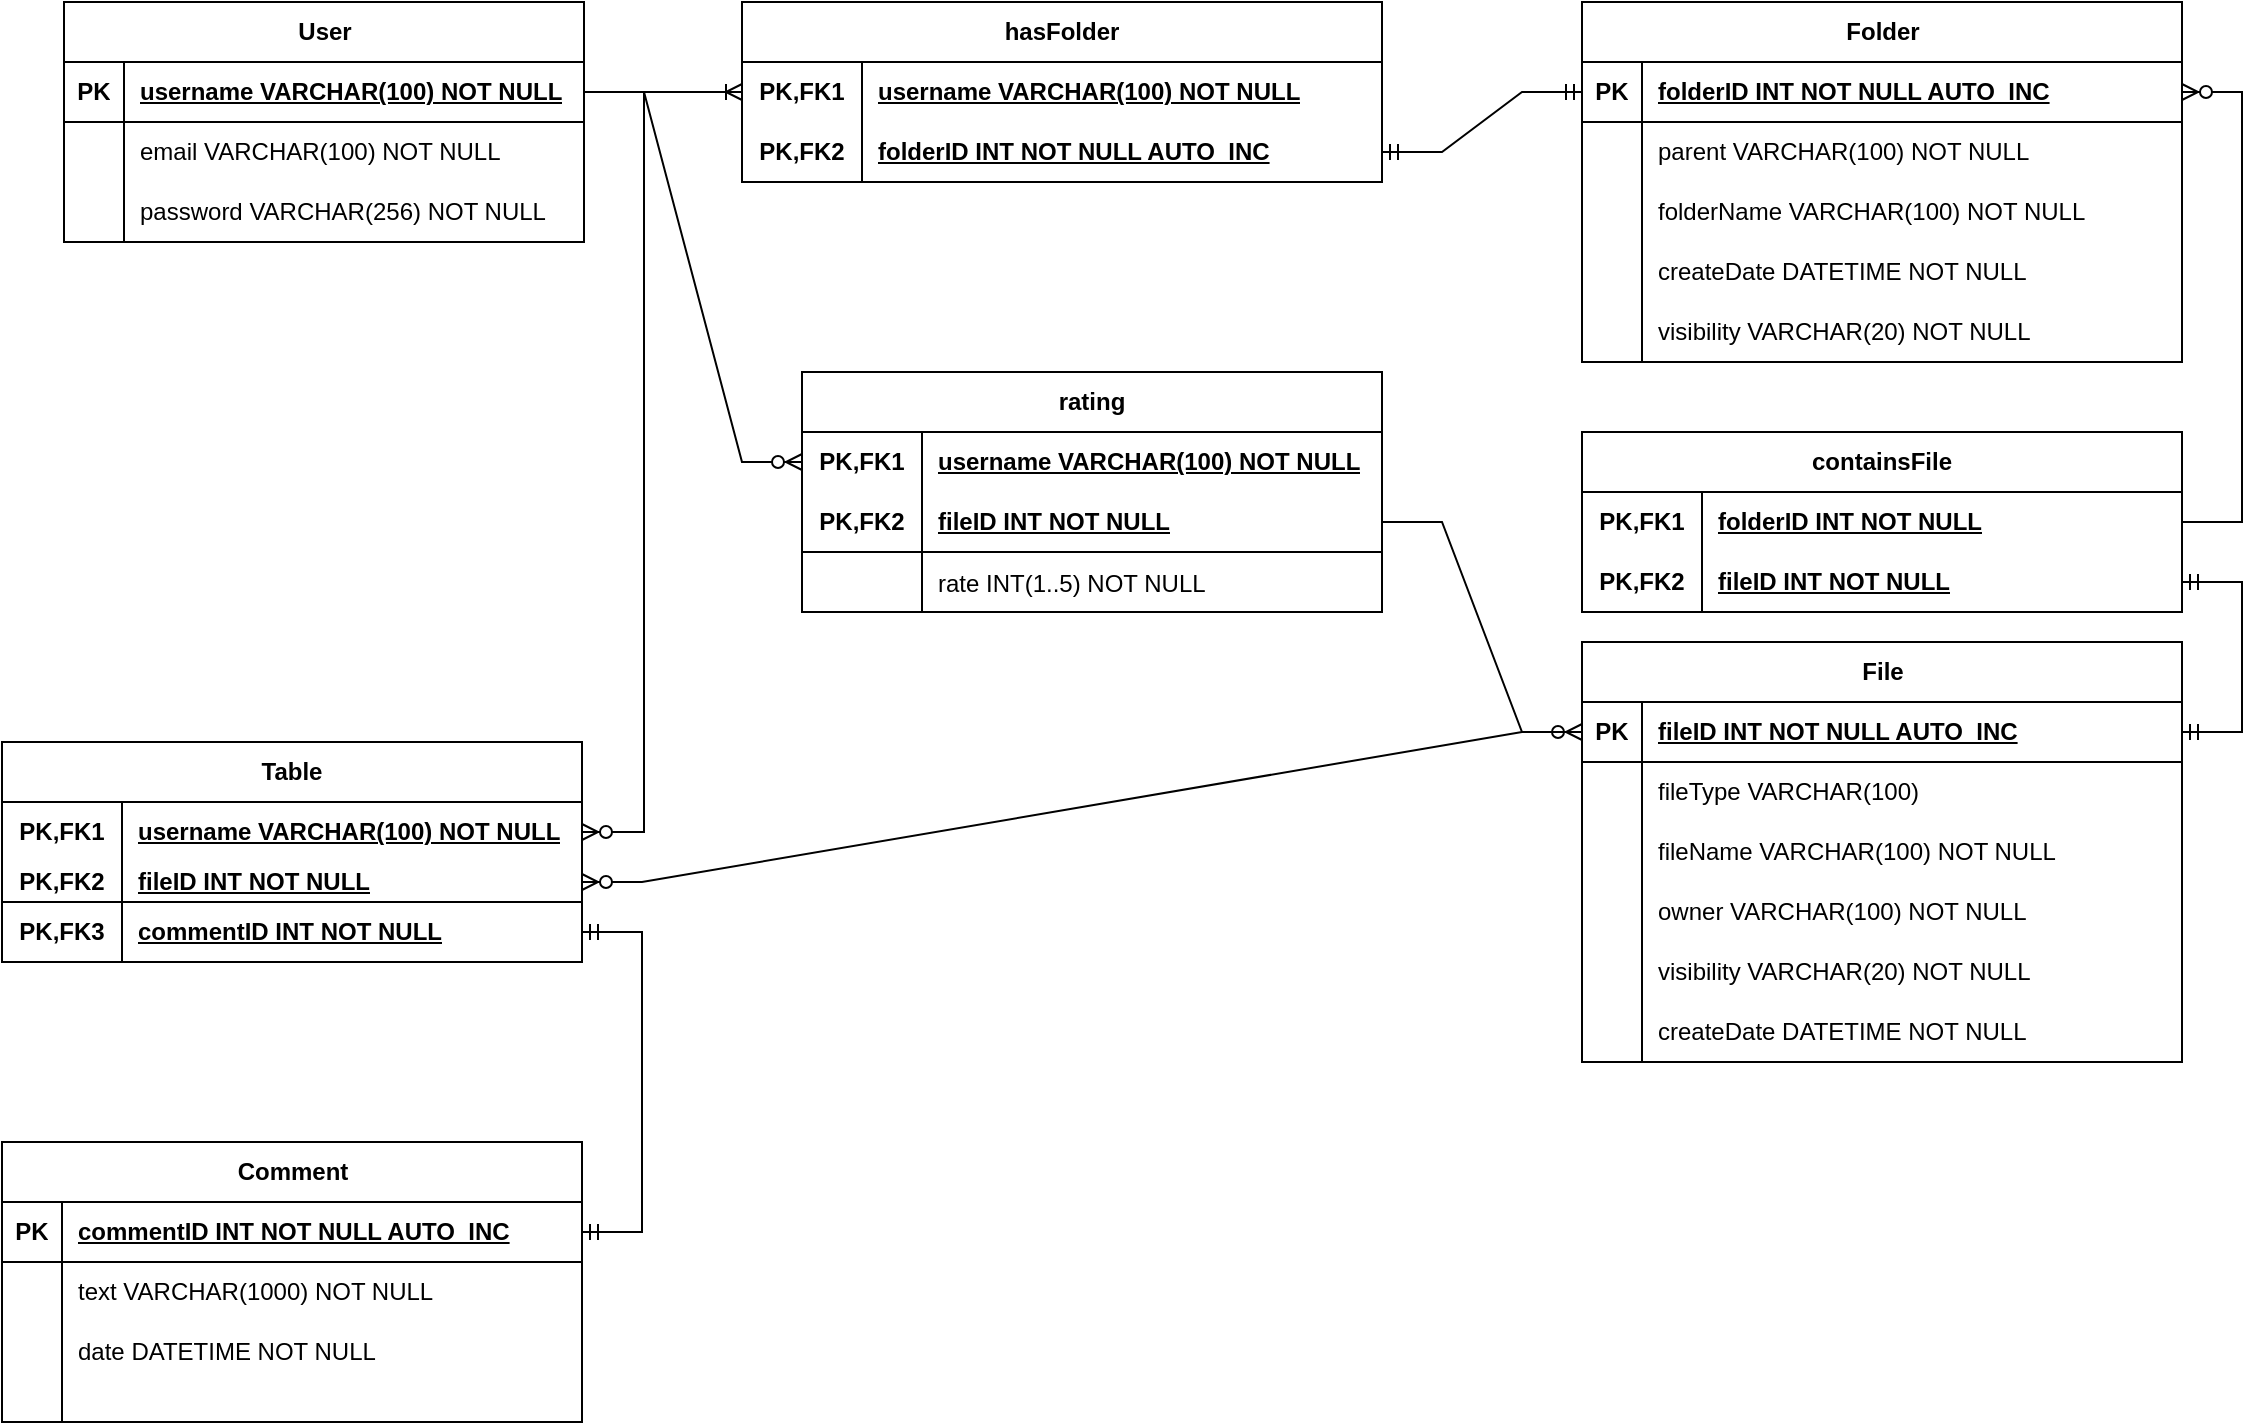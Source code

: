 <mxfile version="22.0.2" type="device">
  <diagram id="R2lEEEUBdFMjLlhIrx00" name="Page-1">
    <mxGraphModel dx="1276" dy="614" grid="1" gridSize="10" guides="1" tooltips="1" connect="1" arrows="1" fold="1" page="1" pageScale="1" pageWidth="850" pageHeight="1100" math="0" shadow="0" extFonts="Permanent Marker^https://fonts.googleapis.com/css?family=Permanent+Marker">
      <root>
        <mxCell id="0" />
        <mxCell id="1" parent="0" />
        <mxCell id="1cm0MZBUijVxS_en_-4K-15" value="User" style="shape=table;startSize=30;container=1;collapsible=1;childLayout=tableLayout;fixedRows=1;rowLines=0;fontStyle=1;align=center;resizeLast=1;html=1;" parent="1" vertex="1">
          <mxGeometry x="41" y="380" width="260" height="120" as="geometry" />
        </mxCell>
        <mxCell id="1cm0MZBUijVxS_en_-4K-16" value="" style="shape=tableRow;horizontal=0;startSize=0;swimlaneHead=0;swimlaneBody=0;fillColor=none;collapsible=0;dropTarget=0;points=[[0,0.5],[1,0.5]];portConstraint=eastwest;top=0;left=0;right=0;bottom=1;" parent="1cm0MZBUijVxS_en_-4K-15" vertex="1">
          <mxGeometry y="30" width="260" height="30" as="geometry" />
        </mxCell>
        <mxCell id="1cm0MZBUijVxS_en_-4K-17" value="PK" style="shape=partialRectangle;connectable=0;fillColor=none;top=0;left=0;bottom=0;right=0;fontStyle=1;overflow=hidden;whiteSpace=wrap;html=1;" parent="1cm0MZBUijVxS_en_-4K-16" vertex="1">
          <mxGeometry width="30" height="30" as="geometry">
            <mxRectangle width="30" height="30" as="alternateBounds" />
          </mxGeometry>
        </mxCell>
        <mxCell id="1cm0MZBUijVxS_en_-4K-18" value="username VARCHAR(100) NOT NULL" style="shape=partialRectangle;connectable=0;fillColor=none;top=0;left=0;bottom=0;right=0;align=left;spacingLeft=6;fontStyle=5;overflow=hidden;whiteSpace=wrap;html=1;" parent="1cm0MZBUijVxS_en_-4K-16" vertex="1">
          <mxGeometry x="30" width="230" height="30" as="geometry">
            <mxRectangle width="230" height="30" as="alternateBounds" />
          </mxGeometry>
        </mxCell>
        <mxCell id="1cm0MZBUijVxS_en_-4K-19" value="" style="shape=tableRow;horizontal=0;startSize=0;swimlaneHead=0;swimlaneBody=0;fillColor=none;collapsible=0;dropTarget=0;points=[[0,0.5],[1,0.5]];portConstraint=eastwest;top=0;left=0;right=0;bottom=0;" parent="1cm0MZBUijVxS_en_-4K-15" vertex="1">
          <mxGeometry y="60" width="260" height="30" as="geometry" />
        </mxCell>
        <mxCell id="1cm0MZBUijVxS_en_-4K-20" value="" style="shape=partialRectangle;connectable=0;fillColor=none;top=0;left=0;bottom=0;right=0;editable=1;overflow=hidden;whiteSpace=wrap;html=1;" parent="1cm0MZBUijVxS_en_-4K-19" vertex="1">
          <mxGeometry width="30" height="30" as="geometry">
            <mxRectangle width="30" height="30" as="alternateBounds" />
          </mxGeometry>
        </mxCell>
        <mxCell id="1cm0MZBUijVxS_en_-4K-21" value="email VARCHAR(100) NOT NULL" style="shape=partialRectangle;connectable=0;fillColor=none;top=0;left=0;bottom=0;right=0;align=left;spacingLeft=6;overflow=hidden;whiteSpace=wrap;html=1;" parent="1cm0MZBUijVxS_en_-4K-19" vertex="1">
          <mxGeometry x="30" width="230" height="30" as="geometry">
            <mxRectangle width="230" height="30" as="alternateBounds" />
          </mxGeometry>
        </mxCell>
        <mxCell id="1cm0MZBUijVxS_en_-4K-22" value="" style="shape=tableRow;horizontal=0;startSize=0;swimlaneHead=0;swimlaneBody=0;fillColor=none;collapsible=0;dropTarget=0;points=[[0,0.5],[1,0.5]];portConstraint=eastwest;top=0;left=0;right=0;bottom=0;" parent="1cm0MZBUijVxS_en_-4K-15" vertex="1">
          <mxGeometry y="90" width="260" height="30" as="geometry" />
        </mxCell>
        <mxCell id="1cm0MZBUijVxS_en_-4K-23" value="" style="shape=partialRectangle;connectable=0;fillColor=none;top=0;left=0;bottom=0;right=0;editable=1;overflow=hidden;whiteSpace=wrap;html=1;" parent="1cm0MZBUijVxS_en_-4K-22" vertex="1">
          <mxGeometry width="30" height="30" as="geometry">
            <mxRectangle width="30" height="30" as="alternateBounds" />
          </mxGeometry>
        </mxCell>
        <mxCell id="1cm0MZBUijVxS_en_-4K-24" value="password VARCHAR(256) NOT NULL" style="shape=partialRectangle;connectable=0;fillColor=none;top=0;left=0;bottom=0;right=0;align=left;spacingLeft=6;overflow=hidden;whiteSpace=wrap;html=1;" parent="1cm0MZBUijVxS_en_-4K-22" vertex="1">
          <mxGeometry x="30" width="230" height="30" as="geometry">
            <mxRectangle width="230" height="30" as="alternateBounds" />
          </mxGeometry>
        </mxCell>
        <mxCell id="1cm0MZBUijVxS_en_-4K-73" value="Comment" style="shape=table;startSize=30;container=1;collapsible=1;childLayout=tableLayout;fixedRows=1;rowLines=0;fontStyle=1;align=center;resizeLast=1;html=1;" parent="1" vertex="1">
          <mxGeometry x="10" y="950" width="290" height="140" as="geometry" />
        </mxCell>
        <mxCell id="1cm0MZBUijVxS_en_-4K-74" value="" style="shape=tableRow;horizontal=0;startSize=0;swimlaneHead=0;swimlaneBody=0;fillColor=none;collapsible=0;dropTarget=0;points=[[0,0.5],[1,0.5]];portConstraint=eastwest;top=0;left=0;right=0;bottom=1;" parent="1cm0MZBUijVxS_en_-4K-73" vertex="1">
          <mxGeometry y="30" width="290" height="30" as="geometry" />
        </mxCell>
        <mxCell id="1cm0MZBUijVxS_en_-4K-75" value="PK" style="shape=partialRectangle;connectable=0;fillColor=none;top=0;left=0;bottom=0;right=0;fontStyle=1;overflow=hidden;whiteSpace=wrap;html=1;" parent="1cm0MZBUijVxS_en_-4K-74" vertex="1">
          <mxGeometry width="30" height="30" as="geometry">
            <mxRectangle width="30" height="30" as="alternateBounds" />
          </mxGeometry>
        </mxCell>
        <mxCell id="1cm0MZBUijVxS_en_-4K-76" value="commentID INT NOT NULL AUTO_INC" style="shape=partialRectangle;connectable=0;fillColor=none;top=0;left=0;bottom=0;right=0;align=left;spacingLeft=6;fontStyle=5;overflow=hidden;whiteSpace=wrap;html=1;" parent="1cm0MZBUijVxS_en_-4K-74" vertex="1">
          <mxGeometry x="30" width="260" height="30" as="geometry">
            <mxRectangle width="260" height="30" as="alternateBounds" />
          </mxGeometry>
        </mxCell>
        <mxCell id="1cm0MZBUijVxS_en_-4K-77" value="" style="shape=tableRow;horizontal=0;startSize=0;swimlaneHead=0;swimlaneBody=0;fillColor=none;collapsible=0;dropTarget=0;points=[[0,0.5],[1,0.5]];portConstraint=eastwest;top=0;left=0;right=0;bottom=0;" parent="1cm0MZBUijVxS_en_-4K-73" vertex="1">
          <mxGeometry y="60" width="290" height="30" as="geometry" />
        </mxCell>
        <mxCell id="1cm0MZBUijVxS_en_-4K-78" value="" style="shape=partialRectangle;connectable=0;fillColor=none;top=0;left=0;bottom=0;right=0;editable=1;overflow=hidden;whiteSpace=wrap;html=1;" parent="1cm0MZBUijVxS_en_-4K-77" vertex="1">
          <mxGeometry width="30" height="30" as="geometry">
            <mxRectangle width="30" height="30" as="alternateBounds" />
          </mxGeometry>
        </mxCell>
        <mxCell id="1cm0MZBUijVxS_en_-4K-79" value="text VARCHAR(1000) NOT NULL" style="shape=partialRectangle;connectable=0;fillColor=none;top=0;left=0;bottom=0;right=0;align=left;spacingLeft=6;overflow=hidden;whiteSpace=wrap;html=1;" parent="1cm0MZBUijVxS_en_-4K-77" vertex="1">
          <mxGeometry x="30" width="260" height="30" as="geometry">
            <mxRectangle width="260" height="30" as="alternateBounds" />
          </mxGeometry>
        </mxCell>
        <mxCell id="1cm0MZBUijVxS_en_-4K-80" value="" style="shape=tableRow;horizontal=0;startSize=0;swimlaneHead=0;swimlaneBody=0;fillColor=none;collapsible=0;dropTarget=0;points=[[0,0.5],[1,0.5]];portConstraint=eastwest;top=0;left=0;right=0;bottom=0;" parent="1cm0MZBUijVxS_en_-4K-73" vertex="1">
          <mxGeometry y="90" width="290" height="30" as="geometry" />
        </mxCell>
        <mxCell id="1cm0MZBUijVxS_en_-4K-81" value="" style="shape=partialRectangle;connectable=0;fillColor=none;top=0;left=0;bottom=0;right=0;editable=1;overflow=hidden;whiteSpace=wrap;html=1;" parent="1cm0MZBUijVxS_en_-4K-80" vertex="1">
          <mxGeometry width="30" height="30" as="geometry">
            <mxRectangle width="30" height="30" as="alternateBounds" />
          </mxGeometry>
        </mxCell>
        <mxCell id="1cm0MZBUijVxS_en_-4K-82" value="date DATETIME NOT NULL" style="shape=partialRectangle;connectable=0;fillColor=none;top=0;left=0;bottom=0;right=0;align=left;spacingLeft=6;overflow=hidden;whiteSpace=wrap;html=1;" parent="1cm0MZBUijVxS_en_-4K-80" vertex="1">
          <mxGeometry x="30" width="260" height="30" as="geometry">
            <mxRectangle width="260" height="30" as="alternateBounds" />
          </mxGeometry>
        </mxCell>
        <mxCell id="1cm0MZBUijVxS_en_-4K-83" value="" style="shape=tableRow;horizontal=0;startSize=0;swimlaneHead=0;swimlaneBody=0;fillColor=none;collapsible=0;dropTarget=0;points=[[0,0.5],[1,0.5]];portConstraint=eastwest;top=0;left=0;right=0;bottom=0;" parent="1cm0MZBUijVxS_en_-4K-73" vertex="1">
          <mxGeometry y="120" width="290" height="20" as="geometry" />
        </mxCell>
        <mxCell id="1cm0MZBUijVxS_en_-4K-84" value="" style="shape=partialRectangle;connectable=0;fillColor=none;top=0;left=0;bottom=0;right=0;editable=1;overflow=hidden;whiteSpace=wrap;html=1;" parent="1cm0MZBUijVxS_en_-4K-83" vertex="1">
          <mxGeometry width="30" height="20" as="geometry">
            <mxRectangle width="30" height="20" as="alternateBounds" />
          </mxGeometry>
        </mxCell>
        <mxCell id="1cm0MZBUijVxS_en_-4K-85" value="" style="shape=partialRectangle;connectable=0;fillColor=none;top=0;left=0;bottom=0;right=0;align=left;spacingLeft=6;overflow=hidden;whiteSpace=wrap;html=1;" parent="1cm0MZBUijVxS_en_-4K-83" vertex="1">
          <mxGeometry x="30" width="260" height="20" as="geometry">
            <mxRectangle width="260" height="20" as="alternateBounds" />
          </mxGeometry>
        </mxCell>
        <mxCell id="1cm0MZBUijVxS_en_-4K-86" value="hasFolder" style="shape=table;startSize=30;container=1;collapsible=1;childLayout=tableLayout;fixedRows=1;rowLines=0;fontStyle=1;align=center;resizeLast=1;html=1;whiteSpace=wrap;" parent="1" vertex="1">
          <mxGeometry x="380" y="380" width="320" height="90" as="geometry" />
        </mxCell>
        <mxCell id="1cm0MZBUijVxS_en_-4K-87" value="" style="shape=tableRow;horizontal=0;startSize=0;swimlaneHead=0;swimlaneBody=0;fillColor=none;collapsible=0;dropTarget=0;points=[[0,0.5],[1,0.5]];portConstraint=eastwest;top=0;left=0;right=0;bottom=0;html=1;" parent="1cm0MZBUijVxS_en_-4K-86" vertex="1">
          <mxGeometry y="30" width="320" height="30" as="geometry" />
        </mxCell>
        <mxCell id="1cm0MZBUijVxS_en_-4K-88" value="PK,FK1" style="shape=partialRectangle;connectable=0;fillColor=none;top=0;left=0;bottom=0;right=0;fontStyle=1;overflow=hidden;html=1;whiteSpace=wrap;" parent="1cm0MZBUijVxS_en_-4K-87" vertex="1">
          <mxGeometry width="60" height="30" as="geometry">
            <mxRectangle width="60" height="30" as="alternateBounds" />
          </mxGeometry>
        </mxCell>
        <mxCell id="1cm0MZBUijVxS_en_-4K-89" value="username VARCHAR(100) NOT NULL" style="shape=partialRectangle;connectable=0;fillColor=none;top=0;left=0;bottom=0;right=0;align=left;spacingLeft=6;fontStyle=5;overflow=hidden;html=1;whiteSpace=wrap;" parent="1cm0MZBUijVxS_en_-4K-87" vertex="1">
          <mxGeometry x="60" width="260" height="30" as="geometry">
            <mxRectangle width="260" height="30" as="alternateBounds" />
          </mxGeometry>
        </mxCell>
        <mxCell id="1cm0MZBUijVxS_en_-4K-90" value="" style="shape=tableRow;horizontal=0;startSize=0;swimlaneHead=0;swimlaneBody=0;fillColor=none;collapsible=0;dropTarget=0;points=[[0,0.5],[1,0.5]];portConstraint=eastwest;top=0;left=0;right=0;bottom=1;html=1;" parent="1cm0MZBUijVxS_en_-4K-86" vertex="1">
          <mxGeometry y="60" width="320" height="30" as="geometry" />
        </mxCell>
        <mxCell id="1cm0MZBUijVxS_en_-4K-91" value="PK,FK2" style="shape=partialRectangle;connectable=0;fillColor=none;top=0;left=0;bottom=0;right=0;fontStyle=1;overflow=hidden;html=1;whiteSpace=wrap;" parent="1cm0MZBUijVxS_en_-4K-90" vertex="1">
          <mxGeometry width="60" height="30" as="geometry">
            <mxRectangle width="60" height="30" as="alternateBounds" />
          </mxGeometry>
        </mxCell>
        <mxCell id="1cm0MZBUijVxS_en_-4K-92" value="folderID INT NOT NULL AUTO_INC" style="shape=partialRectangle;connectable=0;fillColor=none;top=0;left=0;bottom=0;right=0;align=left;spacingLeft=6;fontStyle=5;overflow=hidden;html=1;whiteSpace=wrap;" parent="1cm0MZBUijVxS_en_-4K-90" vertex="1">
          <mxGeometry x="60" width="260" height="30" as="geometry">
            <mxRectangle width="260" height="30" as="alternateBounds" />
          </mxGeometry>
        </mxCell>
        <mxCell id="1cm0MZBUijVxS_en_-4K-99" value="containsFile" style="shape=table;startSize=30;container=1;collapsible=1;childLayout=tableLayout;fixedRows=1;rowLines=0;fontStyle=1;align=center;resizeLast=1;html=1;whiteSpace=wrap;" parent="1" vertex="1">
          <mxGeometry x="800" y="595" width="300" height="90" as="geometry" />
        </mxCell>
        <mxCell id="1cm0MZBUijVxS_en_-4K-100" value="" style="shape=tableRow;horizontal=0;startSize=0;swimlaneHead=0;swimlaneBody=0;fillColor=none;collapsible=0;dropTarget=0;points=[[0,0.5],[1,0.5]];portConstraint=eastwest;top=0;left=0;right=0;bottom=0;html=1;" parent="1cm0MZBUijVxS_en_-4K-99" vertex="1">
          <mxGeometry y="30" width="300" height="30" as="geometry" />
        </mxCell>
        <mxCell id="1cm0MZBUijVxS_en_-4K-101" value="PK,FK1" style="shape=partialRectangle;connectable=0;fillColor=none;top=0;left=0;bottom=0;right=0;fontStyle=1;overflow=hidden;html=1;whiteSpace=wrap;" parent="1cm0MZBUijVxS_en_-4K-100" vertex="1">
          <mxGeometry width="60" height="30" as="geometry">
            <mxRectangle width="60" height="30" as="alternateBounds" />
          </mxGeometry>
        </mxCell>
        <mxCell id="1cm0MZBUijVxS_en_-4K-102" value="folderID INT NOT NULL" style="shape=partialRectangle;connectable=0;fillColor=none;top=0;left=0;bottom=0;right=0;align=left;spacingLeft=6;fontStyle=5;overflow=hidden;html=1;whiteSpace=wrap;" parent="1cm0MZBUijVxS_en_-4K-100" vertex="1">
          <mxGeometry x="60" width="240" height="30" as="geometry">
            <mxRectangle width="240" height="30" as="alternateBounds" />
          </mxGeometry>
        </mxCell>
        <mxCell id="1cm0MZBUijVxS_en_-4K-103" value="" style="shape=tableRow;horizontal=0;startSize=0;swimlaneHead=0;swimlaneBody=0;fillColor=none;collapsible=0;dropTarget=0;points=[[0,0.5],[1,0.5]];portConstraint=eastwest;top=0;left=0;right=0;bottom=1;html=1;" parent="1cm0MZBUijVxS_en_-4K-99" vertex="1">
          <mxGeometry y="60" width="300" height="30" as="geometry" />
        </mxCell>
        <mxCell id="1cm0MZBUijVxS_en_-4K-104" value="PK,FK2" style="shape=partialRectangle;connectable=0;fillColor=none;top=0;left=0;bottom=0;right=0;fontStyle=1;overflow=hidden;html=1;whiteSpace=wrap;" parent="1cm0MZBUijVxS_en_-4K-103" vertex="1">
          <mxGeometry width="60" height="30" as="geometry">
            <mxRectangle width="60" height="30" as="alternateBounds" />
          </mxGeometry>
        </mxCell>
        <mxCell id="1cm0MZBUijVxS_en_-4K-105" value="fileID INT NOT NULL" style="shape=partialRectangle;connectable=0;fillColor=none;top=0;left=0;bottom=0;right=0;align=left;spacingLeft=6;fontStyle=5;overflow=hidden;html=1;whiteSpace=wrap;" parent="1cm0MZBUijVxS_en_-4K-103" vertex="1">
          <mxGeometry x="60" width="240" height="30" as="geometry">
            <mxRectangle width="240" height="30" as="alternateBounds" />
          </mxGeometry>
        </mxCell>
        <mxCell id="1cm0MZBUijVxS_en_-4K-106" value="rating" style="shape=table;startSize=30;container=1;collapsible=1;childLayout=tableLayout;fixedRows=1;rowLines=0;fontStyle=1;align=center;resizeLast=1;html=1;whiteSpace=wrap;" parent="1" vertex="1">
          <mxGeometry x="410" y="565" width="290" height="120" as="geometry" />
        </mxCell>
        <mxCell id="1cm0MZBUijVxS_en_-4K-107" value="" style="shape=tableRow;horizontal=0;startSize=0;swimlaneHead=0;swimlaneBody=0;fillColor=none;collapsible=0;dropTarget=0;points=[[0,0.5],[1,0.5]];portConstraint=eastwest;top=0;left=0;right=0;bottom=0;html=1;" parent="1cm0MZBUijVxS_en_-4K-106" vertex="1">
          <mxGeometry y="30" width="290" height="30" as="geometry" />
        </mxCell>
        <mxCell id="1cm0MZBUijVxS_en_-4K-108" value="PK,FK1" style="shape=partialRectangle;connectable=0;fillColor=none;top=0;left=0;bottom=0;right=0;fontStyle=1;overflow=hidden;html=1;whiteSpace=wrap;" parent="1cm0MZBUijVxS_en_-4K-107" vertex="1">
          <mxGeometry width="60" height="30" as="geometry">
            <mxRectangle width="60" height="30" as="alternateBounds" />
          </mxGeometry>
        </mxCell>
        <mxCell id="1cm0MZBUijVxS_en_-4K-109" value="username VARCHAR(100) NOT NULL" style="shape=partialRectangle;connectable=0;fillColor=none;top=0;left=0;bottom=0;right=0;align=left;spacingLeft=6;fontStyle=5;overflow=hidden;html=1;whiteSpace=wrap;" parent="1cm0MZBUijVxS_en_-4K-107" vertex="1">
          <mxGeometry x="60" width="230" height="30" as="geometry">
            <mxRectangle width="230" height="30" as="alternateBounds" />
          </mxGeometry>
        </mxCell>
        <mxCell id="1cm0MZBUijVxS_en_-4K-110" value="" style="shape=tableRow;horizontal=0;startSize=0;swimlaneHead=0;swimlaneBody=0;fillColor=none;collapsible=0;dropTarget=0;points=[[0,0.5],[1,0.5]];portConstraint=eastwest;top=0;left=0;right=0;bottom=1;html=1;" parent="1cm0MZBUijVxS_en_-4K-106" vertex="1">
          <mxGeometry y="60" width="290" height="30" as="geometry" />
        </mxCell>
        <mxCell id="1cm0MZBUijVxS_en_-4K-111" value="PK,FK2" style="shape=partialRectangle;connectable=0;fillColor=none;top=0;left=0;bottom=0;right=0;fontStyle=1;overflow=hidden;html=1;whiteSpace=wrap;" parent="1cm0MZBUijVxS_en_-4K-110" vertex="1">
          <mxGeometry width="60" height="30" as="geometry">
            <mxRectangle width="60" height="30" as="alternateBounds" />
          </mxGeometry>
        </mxCell>
        <mxCell id="1cm0MZBUijVxS_en_-4K-112" value="fileID INT NOT NULL" style="shape=partialRectangle;connectable=0;fillColor=none;top=0;left=0;bottom=0;right=0;align=left;spacingLeft=6;fontStyle=5;overflow=hidden;html=1;whiteSpace=wrap;" parent="1cm0MZBUijVxS_en_-4K-110" vertex="1">
          <mxGeometry x="60" width="230" height="30" as="geometry">
            <mxRectangle width="230" height="30" as="alternateBounds" />
          </mxGeometry>
        </mxCell>
        <mxCell id="fWBRbAvuqXRC6kfgmsuC-2" value="" style="shape=tableRow;horizontal=0;startSize=0;swimlaneHead=0;swimlaneBody=0;fillColor=none;collapsible=0;dropTarget=0;points=[[0,0.5],[1,0.5]];portConstraint=eastwest;top=0;left=0;right=0;bottom=0;" vertex="1" parent="1cm0MZBUijVxS_en_-4K-106">
          <mxGeometry y="90" width="290" height="30" as="geometry" />
        </mxCell>
        <mxCell id="fWBRbAvuqXRC6kfgmsuC-3" value="" style="shape=partialRectangle;connectable=0;fillColor=none;top=0;left=0;bottom=0;right=0;editable=1;overflow=hidden;" vertex="1" parent="fWBRbAvuqXRC6kfgmsuC-2">
          <mxGeometry width="60" height="30" as="geometry">
            <mxRectangle width="60" height="30" as="alternateBounds" />
          </mxGeometry>
        </mxCell>
        <mxCell id="fWBRbAvuqXRC6kfgmsuC-4" value="rate INT(1..5) NOT NULL" style="shape=partialRectangle;connectable=0;fillColor=none;top=0;left=0;bottom=0;right=0;align=left;spacingLeft=6;overflow=hidden;" vertex="1" parent="fWBRbAvuqXRC6kfgmsuC-2">
          <mxGeometry x="60" width="230" height="30" as="geometry">
            <mxRectangle width="230" height="30" as="alternateBounds" />
          </mxGeometry>
        </mxCell>
        <mxCell id="1cm0MZBUijVxS_en_-4K-127" value="" style="edgeStyle=entityRelationEdgeStyle;fontSize=12;html=1;endArrow=ERoneToMany;rounded=0;" parent="1" source="1cm0MZBUijVxS_en_-4K-16" target="1cm0MZBUijVxS_en_-4K-87" edge="1">
          <mxGeometry width="100" height="100" relative="1" as="geometry">
            <mxPoint x="550" y="650" as="sourcePoint" />
            <mxPoint x="650" y="550" as="targetPoint" />
          </mxGeometry>
        </mxCell>
        <mxCell id="1cm0MZBUijVxS_en_-4K-128" value="" style="edgeStyle=entityRelationEdgeStyle;fontSize=12;html=1;endArrow=ERmandOne;startArrow=ERmandOne;rounded=0;" parent="1" source="1cm0MZBUijVxS_en_-4K-90" target="1cm0MZBUijVxS_en_-4K-29" edge="1">
          <mxGeometry width="100" height="100" relative="1" as="geometry">
            <mxPoint x="580" y="510" as="sourcePoint" />
            <mxPoint x="650" y="550" as="targetPoint" />
            <Array as="points">
              <mxPoint x="560" y="490" />
            </Array>
          </mxGeometry>
        </mxCell>
        <mxCell id="1cm0MZBUijVxS_en_-4K-129" value="" style="edgeStyle=entityRelationEdgeStyle;fontSize=12;html=1;endArrow=ERzeroToMany;endFill=1;rounded=0;" parent="1" source="1cm0MZBUijVxS_en_-4K-100" target="1cm0MZBUijVxS_en_-4K-29" edge="1">
          <mxGeometry width="100" height="100" relative="1" as="geometry">
            <mxPoint x="550" y="650" as="sourcePoint" />
            <mxPoint x="650" y="550" as="targetPoint" />
          </mxGeometry>
        </mxCell>
        <mxCell id="1cm0MZBUijVxS_en_-4K-130" value="" style="edgeStyle=entityRelationEdgeStyle;fontSize=12;html=1;endArrow=ERmandOne;startArrow=ERmandOne;rounded=0;" parent="1" source="1cm0MZBUijVxS_en_-4K-44" target="1cm0MZBUijVxS_en_-4K-103" edge="1">
          <mxGeometry width="100" height="100" relative="1" as="geometry">
            <mxPoint x="570" y="720" as="sourcePoint" />
            <mxPoint x="670" y="620" as="targetPoint" />
          </mxGeometry>
        </mxCell>
        <mxCell id="1cm0MZBUijVxS_en_-4K-131" value="" style="edgeStyle=entityRelationEdgeStyle;fontSize=12;html=1;endArrow=ERzeroToMany;endFill=1;rounded=0;" parent="1" source="1cm0MZBUijVxS_en_-4K-16" target="1cm0MZBUijVxS_en_-4K-107" edge="1">
          <mxGeometry width="100" height="100" relative="1" as="geometry">
            <mxPoint x="570" y="720" as="sourcePoint" />
            <mxPoint x="670" y="620" as="targetPoint" />
          </mxGeometry>
        </mxCell>
        <mxCell id="1cm0MZBUijVxS_en_-4K-132" value="" style="edgeStyle=entityRelationEdgeStyle;fontSize=12;html=1;endArrow=ERzeroToMany;endFill=1;rounded=0;" parent="1" source="1cm0MZBUijVxS_en_-4K-110" target="1cm0MZBUijVxS_en_-4K-44" edge="1">
          <mxGeometry width="100" height="100" relative="1" as="geometry">
            <mxPoint x="570" y="720" as="sourcePoint" />
            <mxPoint x="670" y="620" as="targetPoint" />
          </mxGeometry>
        </mxCell>
        <mxCell id="1cm0MZBUijVxS_en_-4K-133" value="" style="edgeStyle=entityRelationEdgeStyle;fontSize=12;html=1;endArrow=ERzeroToMany;endFill=1;rounded=0;" parent="1" source="1cm0MZBUijVxS_en_-4K-16" target="1cm0MZBUijVxS_en_-4K-176" edge="1">
          <mxGeometry width="100" height="100" relative="1" as="geometry">
            <mxPoint x="40" y="350" as="sourcePoint" />
            <mxPoint x="50" y="630" as="targetPoint" />
          </mxGeometry>
        </mxCell>
        <mxCell id="1cm0MZBUijVxS_en_-4K-134" value="" style="edgeStyle=entityRelationEdgeStyle;fontSize=12;html=1;endArrow=ERzeroToMany;endFill=1;rounded=0;" parent="1" source="1cm0MZBUijVxS_en_-4K-44" target="1cm0MZBUijVxS_en_-4K-179" edge="1">
          <mxGeometry width="100" height="100" relative="1" as="geometry">
            <mxPoint x="920" y="980" as="sourcePoint" />
            <mxPoint x="590" y="960" as="targetPoint" />
          </mxGeometry>
        </mxCell>
        <mxCell id="1cm0MZBUijVxS_en_-4K-175" value="Table" style="shape=table;startSize=30;container=1;collapsible=1;childLayout=tableLayout;fixedRows=1;rowLines=0;fontStyle=1;align=center;resizeLast=1;html=1;whiteSpace=wrap;strokeColor=default;verticalAlign=middle;fontFamily=Helvetica;fontSize=12;fontColor=default;fillColor=default;" parent="1" vertex="1">
          <mxGeometry x="10" y="750" width="290" height="110" as="geometry" />
        </mxCell>
        <mxCell id="1cm0MZBUijVxS_en_-4K-176" value="" style="shape=tableRow;horizontal=0;startSize=0;swimlaneHead=0;swimlaneBody=0;fillColor=none;collapsible=0;dropTarget=0;points=[[0,0.5],[1,0.5]];portConstraint=eastwest;top=0;left=0;right=0;bottom=0;html=1;strokeColor=default;align=center;verticalAlign=middle;fontFamily=Helvetica;fontSize=12;fontColor=default;" parent="1cm0MZBUijVxS_en_-4K-175" vertex="1">
          <mxGeometry y="30" width="290" height="30" as="geometry" />
        </mxCell>
        <mxCell id="1cm0MZBUijVxS_en_-4K-177" value="PK,FK1" style="shape=partialRectangle;connectable=0;fillColor=none;top=0;left=0;bottom=0;right=0;fontStyle=1;overflow=hidden;html=1;whiteSpace=wrap;strokeColor=default;align=center;verticalAlign=middle;fontFamily=Helvetica;fontSize=12;fontColor=default;startSize=30;" parent="1cm0MZBUijVxS_en_-4K-176" vertex="1">
          <mxGeometry width="60" height="30" as="geometry">
            <mxRectangle width="60" height="30" as="alternateBounds" />
          </mxGeometry>
        </mxCell>
        <mxCell id="1cm0MZBUijVxS_en_-4K-178" value="username VARCHAR(100) NOT NULL" style="shape=partialRectangle;connectable=0;fillColor=none;top=0;left=0;bottom=0;right=0;align=left;spacingLeft=6;fontStyle=5;overflow=hidden;html=1;whiteSpace=wrap;strokeColor=default;verticalAlign=middle;fontFamily=Helvetica;fontSize=12;fontColor=default;startSize=30;" parent="1cm0MZBUijVxS_en_-4K-176" vertex="1">
          <mxGeometry x="60" width="230" height="30" as="geometry">
            <mxRectangle width="230" height="30" as="alternateBounds" />
          </mxGeometry>
        </mxCell>
        <mxCell id="1cm0MZBUijVxS_en_-4K-179" value="" style="shape=tableRow;horizontal=0;startSize=0;swimlaneHead=0;swimlaneBody=0;fillColor=none;collapsible=0;dropTarget=0;points=[[0,0.5],[1,0.5]];portConstraint=eastwest;top=0;left=0;right=0;bottom=1;html=1;strokeColor=default;align=center;verticalAlign=middle;fontFamily=Helvetica;fontSize=12;fontColor=default;" parent="1cm0MZBUijVxS_en_-4K-175" vertex="1">
          <mxGeometry y="60" width="290" height="20" as="geometry" />
        </mxCell>
        <mxCell id="1cm0MZBUijVxS_en_-4K-180" value="PK,FK2" style="shape=partialRectangle;connectable=0;fillColor=none;top=0;left=0;bottom=0;right=0;fontStyle=1;overflow=hidden;html=1;whiteSpace=wrap;strokeColor=default;align=center;verticalAlign=middle;fontFamily=Helvetica;fontSize=12;fontColor=default;startSize=30;" parent="1cm0MZBUijVxS_en_-4K-179" vertex="1">
          <mxGeometry width="60" height="20" as="geometry">
            <mxRectangle width="60" height="20" as="alternateBounds" />
          </mxGeometry>
        </mxCell>
        <mxCell id="1cm0MZBUijVxS_en_-4K-181" value="fileID INT NOT NULL" style="shape=partialRectangle;connectable=0;fillColor=none;top=0;left=0;bottom=0;right=0;align=left;spacingLeft=6;fontStyle=5;overflow=hidden;html=1;whiteSpace=wrap;strokeColor=default;verticalAlign=middle;fontFamily=Helvetica;fontSize=12;fontColor=default;startSize=30;" parent="1cm0MZBUijVxS_en_-4K-179" vertex="1">
          <mxGeometry x="60" width="230" height="20" as="geometry">
            <mxRectangle width="230" height="20" as="alternateBounds" />
          </mxGeometry>
        </mxCell>
        <mxCell id="1cm0MZBUijVxS_en_-4K-189" value="" style="shape=tableRow;horizontal=0;startSize=0;swimlaneHead=0;swimlaneBody=0;fillColor=none;collapsible=0;dropTarget=0;points=[[0,0.5],[1,0.5]];portConstraint=eastwest;top=0;left=0;right=0;bottom=1;strokeColor=default;align=center;verticalAlign=middle;fontFamily=Helvetica;fontSize=12;fontColor=default;html=1;" parent="1cm0MZBUijVxS_en_-4K-175" vertex="1">
          <mxGeometry y="80" width="290" height="30" as="geometry" />
        </mxCell>
        <mxCell id="1cm0MZBUijVxS_en_-4K-190" value="PK,FK3" style="shape=partialRectangle;connectable=0;fillColor=none;top=0;left=0;bottom=0;right=0;fontStyle=1;overflow=hidden;whiteSpace=wrap;html=1;strokeColor=default;align=center;verticalAlign=middle;fontFamily=Helvetica;fontSize=12;fontColor=default;startSize=30;" parent="1cm0MZBUijVxS_en_-4K-189" vertex="1">
          <mxGeometry width="60" height="30" as="geometry">
            <mxRectangle width="60" height="30" as="alternateBounds" />
          </mxGeometry>
        </mxCell>
        <mxCell id="1cm0MZBUijVxS_en_-4K-191" value="commentID INT NOT NULL" style="shape=partialRectangle;connectable=0;fillColor=none;top=0;left=0;bottom=0;right=0;align=left;spacingLeft=6;fontStyle=5;overflow=hidden;whiteSpace=wrap;html=1;strokeColor=default;verticalAlign=middle;fontFamily=Helvetica;fontSize=12;fontColor=default;startSize=30;" parent="1cm0MZBUijVxS_en_-4K-189" vertex="1">
          <mxGeometry x="60" width="230" height="30" as="geometry">
            <mxRectangle width="230" height="30" as="alternateBounds" />
          </mxGeometry>
        </mxCell>
        <mxCell id="1cm0MZBUijVxS_en_-4K-193" value="" style="edgeStyle=entityRelationEdgeStyle;fontSize=12;html=1;endArrow=ERmandOne;startArrow=ERmandOne;rounded=0;" parent="1" source="1cm0MZBUijVxS_en_-4K-74" target="1cm0MZBUijVxS_en_-4K-189" edge="1">
          <mxGeometry width="100" height="100" relative="1" as="geometry">
            <mxPoint x="560" y="465" as="sourcePoint" />
            <mxPoint x="640" y="435" as="targetPoint" />
            <Array as="points">
              <mxPoint x="560" y="500" />
            </Array>
          </mxGeometry>
        </mxCell>
        <mxCell id="fWBRbAvuqXRC6kfgmsuC-5" value="" style="group" vertex="1" connectable="0" parent="1">
          <mxGeometry x="800" y="380" width="300" height="180" as="geometry" />
        </mxCell>
        <mxCell id="1cm0MZBUijVxS_en_-4K-28" value="Folder" style="shape=table;startSize=30;container=1;collapsible=1;childLayout=tableLayout;fixedRows=1;rowLines=0;fontStyle=1;align=center;resizeLast=1;html=1;" parent="fWBRbAvuqXRC6kfgmsuC-5" vertex="1">
          <mxGeometry width="300" height="180" as="geometry" />
        </mxCell>
        <mxCell id="1cm0MZBUijVxS_en_-4K-29" value="" style="shape=tableRow;horizontal=0;startSize=0;swimlaneHead=0;swimlaneBody=0;fillColor=none;collapsible=0;dropTarget=0;points=[[0,0.5],[1,0.5]];portConstraint=eastwest;top=0;left=0;right=0;bottom=1;" parent="1cm0MZBUijVxS_en_-4K-28" vertex="1">
          <mxGeometry y="30" width="300" height="30" as="geometry" />
        </mxCell>
        <mxCell id="1cm0MZBUijVxS_en_-4K-30" value="PK" style="shape=partialRectangle;connectable=0;fillColor=none;top=0;left=0;bottom=0;right=0;fontStyle=1;overflow=hidden;whiteSpace=wrap;html=1;" parent="1cm0MZBUijVxS_en_-4K-29" vertex="1">
          <mxGeometry width="30" height="30" as="geometry">
            <mxRectangle width="30" height="30" as="alternateBounds" />
          </mxGeometry>
        </mxCell>
        <mxCell id="1cm0MZBUijVxS_en_-4K-31" value="folderID INT NOT NULL AUTO_INC" style="shape=partialRectangle;connectable=0;fillColor=none;top=0;left=0;bottom=0;right=0;align=left;spacingLeft=6;fontStyle=5;overflow=hidden;whiteSpace=wrap;html=1;" parent="1cm0MZBUijVxS_en_-4K-29" vertex="1">
          <mxGeometry x="30" width="270" height="30" as="geometry">
            <mxRectangle width="270" height="30" as="alternateBounds" />
          </mxGeometry>
        </mxCell>
        <mxCell id="1cm0MZBUijVxS_en_-4K-32" value="" style="shape=tableRow;horizontal=0;startSize=0;swimlaneHead=0;swimlaneBody=0;fillColor=none;collapsible=0;dropTarget=0;points=[[0,0.5],[1,0.5]];portConstraint=eastwest;top=0;left=0;right=0;bottom=0;" parent="1cm0MZBUijVxS_en_-4K-28" vertex="1">
          <mxGeometry y="60" width="300" height="30" as="geometry" />
        </mxCell>
        <mxCell id="1cm0MZBUijVxS_en_-4K-33" value="" style="shape=partialRectangle;connectable=0;fillColor=none;top=0;left=0;bottom=0;right=0;editable=1;overflow=hidden;whiteSpace=wrap;html=1;" parent="1cm0MZBUijVxS_en_-4K-32" vertex="1">
          <mxGeometry width="30" height="30" as="geometry">
            <mxRectangle width="30" height="30" as="alternateBounds" />
          </mxGeometry>
        </mxCell>
        <mxCell id="1cm0MZBUijVxS_en_-4K-34" value="parent VARCHAR(100) NOT NULL" style="shape=partialRectangle;connectable=0;fillColor=none;top=0;left=0;bottom=0;right=0;align=left;spacingLeft=6;overflow=hidden;whiteSpace=wrap;html=1;" parent="1cm0MZBUijVxS_en_-4K-32" vertex="1">
          <mxGeometry x="30" width="270" height="30" as="geometry">
            <mxRectangle width="270" height="30" as="alternateBounds" />
          </mxGeometry>
        </mxCell>
        <mxCell id="1cm0MZBUijVxS_en_-4K-35" value="" style="shape=tableRow;horizontal=0;startSize=0;swimlaneHead=0;swimlaneBody=0;fillColor=none;collapsible=0;dropTarget=0;points=[[0,0.5],[1,0.5]];portConstraint=eastwest;top=0;left=0;right=0;bottom=0;" parent="1cm0MZBUijVxS_en_-4K-28" vertex="1">
          <mxGeometry y="90" width="300" height="30" as="geometry" />
        </mxCell>
        <mxCell id="1cm0MZBUijVxS_en_-4K-36" value="" style="shape=partialRectangle;connectable=0;fillColor=none;top=0;left=0;bottom=0;right=0;editable=1;overflow=hidden;whiteSpace=wrap;html=1;" parent="1cm0MZBUijVxS_en_-4K-35" vertex="1">
          <mxGeometry width="30" height="30" as="geometry">
            <mxRectangle width="30" height="30" as="alternateBounds" />
          </mxGeometry>
        </mxCell>
        <mxCell id="1cm0MZBUijVxS_en_-4K-37" value="folderName VARCHAR(100) NOT NULL" style="shape=partialRectangle;connectable=0;fillColor=none;top=0;left=0;bottom=0;right=0;align=left;spacingLeft=6;overflow=hidden;whiteSpace=wrap;html=1;" parent="1cm0MZBUijVxS_en_-4K-35" vertex="1">
          <mxGeometry x="30" width="270" height="30" as="geometry">
            <mxRectangle width="270" height="30" as="alternateBounds" />
          </mxGeometry>
        </mxCell>
        <mxCell id="1cm0MZBUijVxS_en_-4K-38" value="" style="shape=tableRow;horizontal=0;startSize=0;swimlaneHead=0;swimlaneBody=0;fillColor=none;collapsible=0;dropTarget=0;points=[[0,0.5],[1,0.5]];portConstraint=eastwest;top=0;left=0;right=0;bottom=0;" parent="1cm0MZBUijVxS_en_-4K-28" vertex="1">
          <mxGeometry y="120" width="300" height="60" as="geometry" />
        </mxCell>
        <mxCell id="1cm0MZBUijVxS_en_-4K-39" value="" style="shape=partialRectangle;connectable=0;fillColor=none;top=0;left=0;bottom=0;right=0;editable=1;overflow=hidden;whiteSpace=wrap;html=1;" parent="1cm0MZBUijVxS_en_-4K-38" vertex="1">
          <mxGeometry width="30" height="60" as="geometry">
            <mxRectangle width="30" height="60" as="alternateBounds" />
          </mxGeometry>
        </mxCell>
        <mxCell id="1cm0MZBUijVxS_en_-4K-40" value="" style="shape=partialRectangle;connectable=0;fillColor=none;top=0;left=0;bottom=0;right=0;align=left;spacingLeft=6;overflow=hidden;whiteSpace=wrap;html=1;" parent="1cm0MZBUijVxS_en_-4K-38" vertex="1">
          <mxGeometry x="30" width="270" height="60" as="geometry">
            <mxRectangle width="270" height="60" as="alternateBounds" />
          </mxGeometry>
        </mxCell>
        <mxCell id="1cm0MZBUijVxS_en_-4K-41" value="createDate DATETIME NOT NULL" style="shape=partialRectangle;connectable=0;fillColor=none;top=0;left=0;bottom=0;right=0;align=left;spacingLeft=6;overflow=hidden;whiteSpace=wrap;html=1;" parent="fWBRbAvuqXRC6kfgmsuC-5" vertex="1">
          <mxGeometry x="30" y="120" width="270" height="30" as="geometry">
            <mxRectangle width="150" height="30" as="alternateBounds" />
          </mxGeometry>
        </mxCell>
        <mxCell id="1cm0MZBUijVxS_en_-4K-42" value="visibility VARCHAR(20) NOT NULL" style="shape=partialRectangle;connectable=0;fillColor=none;top=0;left=0;bottom=0;right=0;align=left;spacingLeft=6;overflow=hidden;whiteSpace=wrap;html=1;" parent="fWBRbAvuqXRC6kfgmsuC-5" vertex="1">
          <mxGeometry x="30" y="150" width="270" height="30" as="geometry">
            <mxRectangle width="150" height="30" as="alternateBounds" />
          </mxGeometry>
        </mxCell>
        <mxCell id="fWBRbAvuqXRC6kfgmsuC-7" value="" style="group" vertex="1" connectable="0" parent="1">
          <mxGeometry x="800" y="700" width="300" height="210" as="geometry" />
        </mxCell>
        <mxCell id="1cm0MZBUijVxS_en_-4K-43" value="File" style="shape=table;startSize=30;container=1;collapsible=1;childLayout=tableLayout;fixedRows=1;rowLines=0;fontStyle=1;align=center;resizeLast=1;html=1;" parent="fWBRbAvuqXRC6kfgmsuC-7" vertex="1">
          <mxGeometry width="300" height="210" as="geometry" />
        </mxCell>
        <mxCell id="1cm0MZBUijVxS_en_-4K-44" value="" style="shape=tableRow;horizontal=0;startSize=0;swimlaneHead=0;swimlaneBody=0;fillColor=none;collapsible=0;dropTarget=0;points=[[0,0.5],[1,0.5]];portConstraint=eastwest;top=0;left=0;right=0;bottom=1;" parent="1cm0MZBUijVxS_en_-4K-43" vertex="1">
          <mxGeometry y="30" width="300" height="30" as="geometry" />
        </mxCell>
        <mxCell id="1cm0MZBUijVxS_en_-4K-45" value="PK" style="shape=partialRectangle;connectable=0;fillColor=none;top=0;left=0;bottom=0;right=0;fontStyle=1;overflow=hidden;whiteSpace=wrap;html=1;" parent="1cm0MZBUijVxS_en_-4K-44" vertex="1">
          <mxGeometry width="30" height="30" as="geometry">
            <mxRectangle width="30" height="30" as="alternateBounds" />
          </mxGeometry>
        </mxCell>
        <mxCell id="1cm0MZBUijVxS_en_-4K-46" value="fileID INT NOT NULL AUTO_INC" style="shape=partialRectangle;connectable=0;fillColor=none;top=0;left=0;bottom=0;right=0;align=left;spacingLeft=6;fontStyle=5;overflow=hidden;whiteSpace=wrap;html=1;" parent="1cm0MZBUijVxS_en_-4K-44" vertex="1">
          <mxGeometry x="30" width="270" height="30" as="geometry">
            <mxRectangle width="270" height="30" as="alternateBounds" />
          </mxGeometry>
        </mxCell>
        <mxCell id="1cm0MZBUijVxS_en_-4K-47" value="" style="shape=tableRow;horizontal=0;startSize=0;swimlaneHead=0;swimlaneBody=0;fillColor=none;collapsible=0;dropTarget=0;points=[[0,0.5],[1,0.5]];portConstraint=eastwest;top=0;left=0;right=0;bottom=0;" parent="1cm0MZBUijVxS_en_-4K-43" vertex="1">
          <mxGeometry y="60" width="300" height="30" as="geometry" />
        </mxCell>
        <mxCell id="1cm0MZBUijVxS_en_-4K-48" value="" style="shape=partialRectangle;connectable=0;fillColor=none;top=0;left=0;bottom=0;right=0;editable=1;overflow=hidden;whiteSpace=wrap;html=1;" parent="1cm0MZBUijVxS_en_-4K-47" vertex="1">
          <mxGeometry width="30" height="30" as="geometry">
            <mxRectangle width="30" height="30" as="alternateBounds" />
          </mxGeometry>
        </mxCell>
        <mxCell id="1cm0MZBUijVxS_en_-4K-49" value="fileType VARCHAR(100)" style="shape=partialRectangle;connectable=0;fillColor=none;top=0;left=0;bottom=0;right=0;align=left;spacingLeft=6;overflow=hidden;whiteSpace=wrap;html=1;" parent="1cm0MZBUijVxS_en_-4K-47" vertex="1">
          <mxGeometry x="30" width="270" height="30" as="geometry">
            <mxRectangle width="270" height="30" as="alternateBounds" />
          </mxGeometry>
        </mxCell>
        <mxCell id="1cm0MZBUijVxS_en_-4K-50" value="" style="shape=tableRow;horizontal=0;startSize=0;swimlaneHead=0;swimlaneBody=0;fillColor=none;collapsible=0;dropTarget=0;points=[[0,0.5],[1,0.5]];portConstraint=eastwest;top=0;left=0;right=0;bottom=0;" parent="1cm0MZBUijVxS_en_-4K-43" vertex="1">
          <mxGeometry y="90" width="300" height="30" as="geometry" />
        </mxCell>
        <mxCell id="1cm0MZBUijVxS_en_-4K-51" value="" style="shape=partialRectangle;connectable=0;fillColor=none;top=0;left=0;bottom=0;right=0;editable=1;overflow=hidden;whiteSpace=wrap;html=1;" parent="1cm0MZBUijVxS_en_-4K-50" vertex="1">
          <mxGeometry width="30" height="30" as="geometry">
            <mxRectangle width="30" height="30" as="alternateBounds" />
          </mxGeometry>
        </mxCell>
        <mxCell id="1cm0MZBUijVxS_en_-4K-52" value="fileName VARCHAR(100) NOT NULL" style="shape=partialRectangle;connectable=0;fillColor=none;top=0;left=0;bottom=0;right=0;align=left;spacingLeft=6;overflow=hidden;whiteSpace=wrap;html=1;" parent="1cm0MZBUijVxS_en_-4K-50" vertex="1">
          <mxGeometry x="30" width="270" height="30" as="geometry">
            <mxRectangle width="270" height="30" as="alternateBounds" />
          </mxGeometry>
        </mxCell>
        <mxCell id="1cm0MZBUijVxS_en_-4K-53" value="" style="shape=tableRow;horizontal=0;startSize=0;swimlaneHead=0;swimlaneBody=0;fillColor=none;collapsible=0;dropTarget=0;points=[[0,0.5],[1,0.5]];portConstraint=eastwest;top=0;left=0;right=0;bottom=0;" parent="1cm0MZBUijVxS_en_-4K-43" vertex="1">
          <mxGeometry y="120" width="300" height="90" as="geometry" />
        </mxCell>
        <mxCell id="1cm0MZBUijVxS_en_-4K-54" value="" style="shape=partialRectangle;connectable=0;fillColor=none;top=0;left=0;bottom=0;right=0;editable=1;overflow=hidden;whiteSpace=wrap;html=1;" parent="1cm0MZBUijVxS_en_-4K-53" vertex="1">
          <mxGeometry width="30" height="90" as="geometry">
            <mxRectangle width="30" height="90" as="alternateBounds" />
          </mxGeometry>
        </mxCell>
        <mxCell id="1cm0MZBUijVxS_en_-4K-55" value="" style="shape=partialRectangle;connectable=0;fillColor=none;top=0;left=0;bottom=0;right=0;align=left;spacingLeft=6;overflow=hidden;whiteSpace=wrap;html=1;" parent="1cm0MZBUijVxS_en_-4K-53" vertex="1">
          <mxGeometry x="30" width="270" height="90" as="geometry">
            <mxRectangle width="270" height="90" as="alternateBounds" />
          </mxGeometry>
        </mxCell>
        <mxCell id="1cm0MZBUijVxS_en_-4K-70" value="owner VARCHAR(100) NOT NULL" style="shape=partialRectangle;connectable=0;fillColor=none;top=0;left=0;bottom=0;right=0;align=left;spacingLeft=6;overflow=hidden;whiteSpace=wrap;html=1;" parent="fWBRbAvuqXRC6kfgmsuC-7" vertex="1">
          <mxGeometry x="30" y="120" width="270" height="30" as="geometry">
            <mxRectangle width="150" height="30" as="alternateBounds" />
          </mxGeometry>
        </mxCell>
        <mxCell id="1cm0MZBUijVxS_en_-4K-71" value="visibility VARCHAR(20) NOT NULL" style="shape=partialRectangle;connectable=0;fillColor=none;top=0;left=0;bottom=0;right=0;align=left;spacingLeft=6;overflow=hidden;whiteSpace=wrap;html=1;" parent="fWBRbAvuqXRC6kfgmsuC-7" vertex="1">
          <mxGeometry x="30" y="150" width="270" height="30" as="geometry">
            <mxRectangle width="150" height="30" as="alternateBounds" />
          </mxGeometry>
        </mxCell>
        <mxCell id="1cm0MZBUijVxS_en_-4K-72" value="createDate DATETIME NOT NULL" style="shape=partialRectangle;connectable=0;fillColor=none;top=0;left=0;bottom=0;right=0;align=left;spacingLeft=6;overflow=hidden;whiteSpace=wrap;html=1;" parent="fWBRbAvuqXRC6kfgmsuC-7" vertex="1">
          <mxGeometry x="30" y="180" width="270" height="30" as="geometry">
            <mxRectangle width="150" height="30" as="alternateBounds" />
          </mxGeometry>
        </mxCell>
      </root>
    </mxGraphModel>
  </diagram>
</mxfile>
